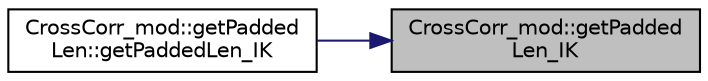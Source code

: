 digraph "CrossCorr_mod::getPaddedLen_IK"
{
 // LATEX_PDF_SIZE
  edge [fontname="Helvetica",fontsize="10",labelfontname="Helvetica",labelfontsize="10"];
  node [fontname="Helvetica",fontsize="10",shape=record];
  rankdir="RL";
  Node1 [label="CrossCorr_mod::getPadded\lLen_IK",height=0.2,width=0.4,color="black", fillcolor="grey75", style="filled", fontcolor="black",tooltip="Return the smallest length of a vector that is a power of base and at least base**2 times larger than..."];
  Node1 -> Node2 [dir="back",color="midnightblue",fontsize="10",style="solid"];
  Node2 [label="CrossCorr_mod::getPadded\lLen::getPaddedLen_IK",height=0.2,width=0.4,color="black", fillcolor="white", style="filled",URL="$interfaceCrossCorr__mod_1_1getPaddedLen.html#a6aa90f41d8b039be61463240ac2926e0",tooltip="Return the smallest length of a vector that is a power of base and at least base**2 times larger than..."];
}
